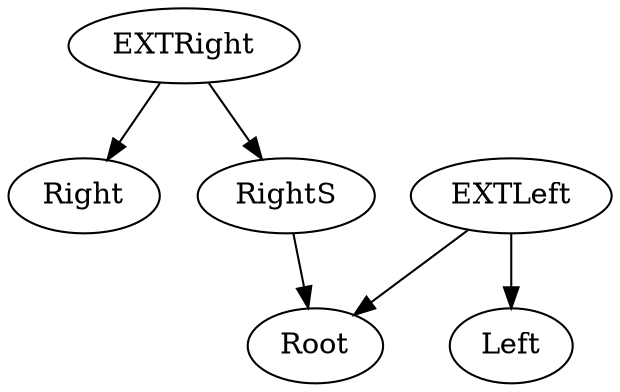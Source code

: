 digraph {
	Right
	Root
	Left
	EXTLeft
	EXTRight
		EXTLeft -> Left
		EXTLeft -> Root
		EXTRight -> Right
		EXTRight -> RightS
		RightS -> Root
}
